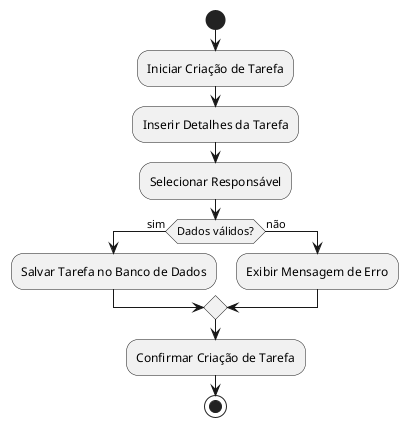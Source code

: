 ```plaintext
@startuml
start
:Iniciar Criação de Tarefa;
:Inserir Detalhes da Tarefa;
:Selecionar Responsável;
if (Dados válidos?) then (sim)
  :Salvar Tarefa no Banco de Dados;
else (não)
  :Exibir Mensagem de Erro;
endif
:Confirmar Criação de Tarefa;
stop
@enduml
```